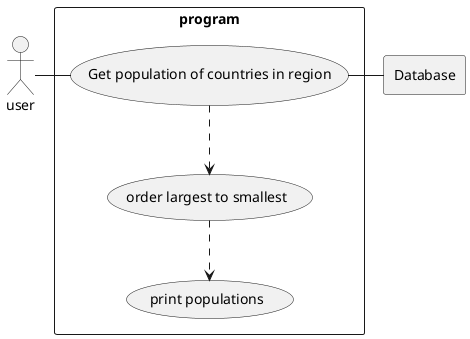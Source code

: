 @startuml

actor user as "user"

rectangle Database

rectangle "program" {
    usecase UC4 as "Get population of countries in region"
    usecase UCa as "order largest to smallest"
    usecase UCb as "print populations"

    user - UC4
    UC4 ..> UCa
    UCa ..> UCb
    UC4 - Database
}

@enduml